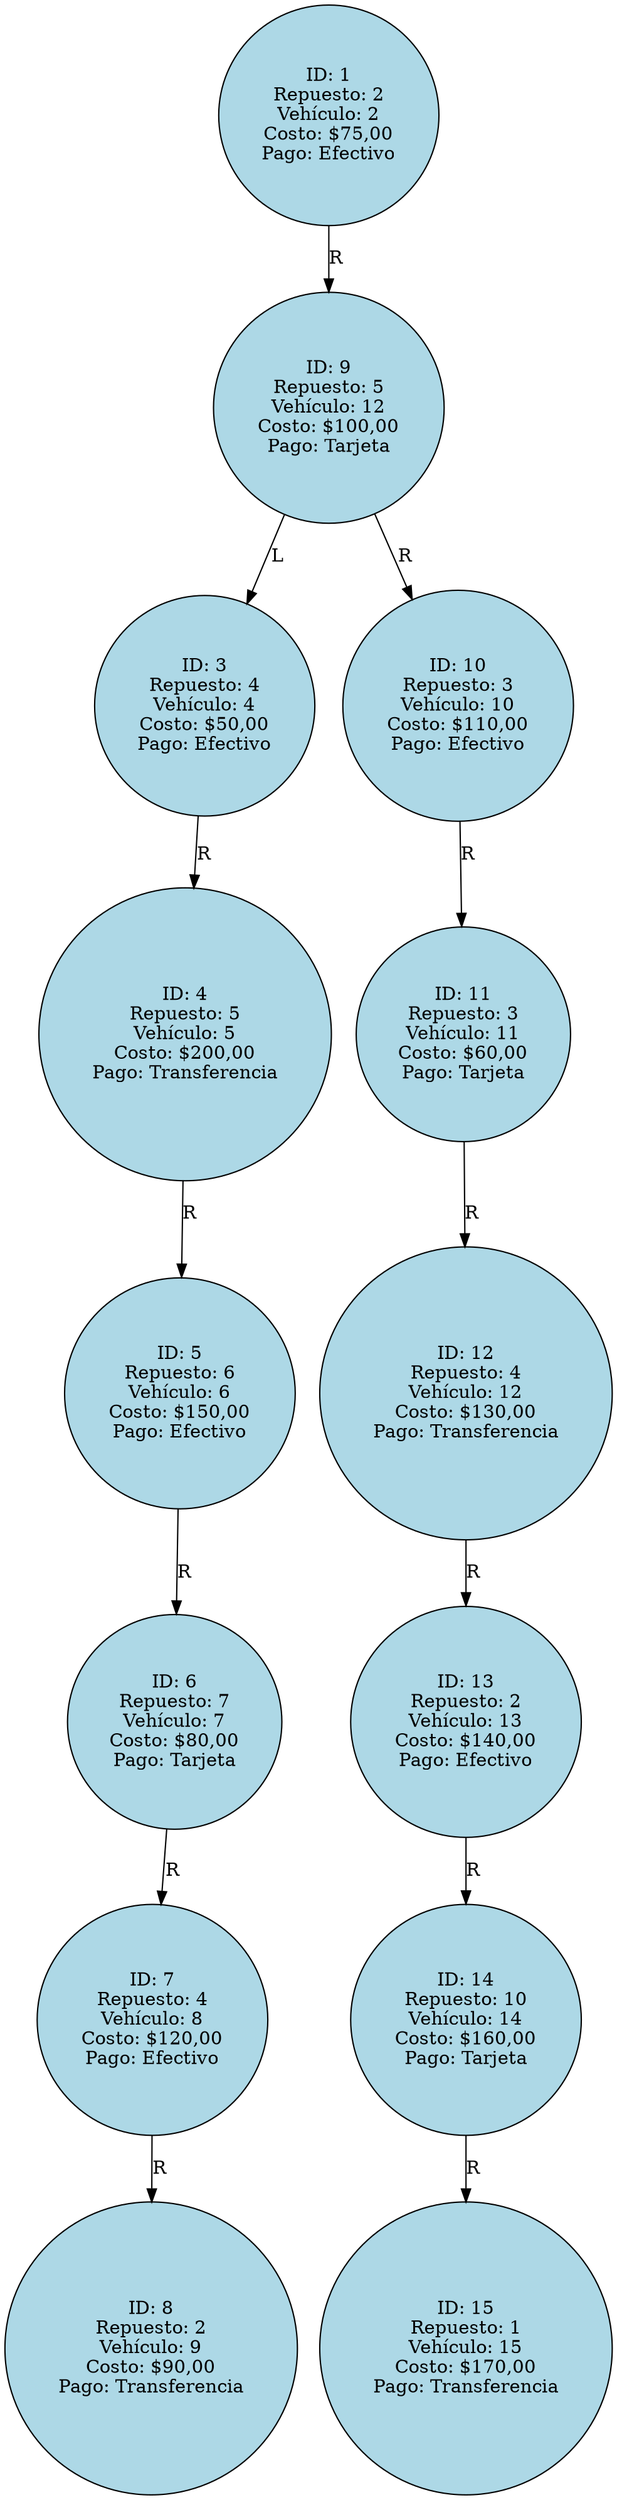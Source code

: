 digraph G {
node [shape=circle, style=filled, fillcolor=lightblue];
rankdir=TB;
node1 [label="ID: 1\nRepuesto: 2\nVehículo: 2\nCosto: $75,00\nPago: Efectivo"];
node9 [label="ID: 9\nRepuesto: 5\nVehículo: 12\nCosto: $100,00\nPago: Tarjeta"];
node3 [label="ID: 3\nRepuesto: 4\nVehículo: 4\nCosto: $50,00\nPago: Efectivo"];
node4 [label="ID: 4\nRepuesto: 5\nVehículo: 5\nCosto: $200,00\nPago: Transferencia"];
node5 [label="ID: 5\nRepuesto: 6\nVehículo: 6\nCosto: $150,00\nPago: Efectivo"];
node6 [label="ID: 6\nRepuesto: 7\nVehículo: 7\nCosto: $80,00\nPago: Tarjeta"];
node7 [label="ID: 7\nRepuesto: 4\nVehículo: 8\nCosto: $120,00\nPago: Efectivo"];
node8 [label="ID: 8\nRepuesto: 2\nVehículo: 9\nCosto: $90,00\nPago: Transferencia"];
node10 [label="ID: 10\nRepuesto: 3\nVehículo: 10\nCosto: $110,00\nPago: Efectivo"];
node11 [label="ID: 11\nRepuesto: 3\nVehículo: 11\nCosto: $60,00\nPago: Tarjeta"];
node12 [label="ID: 12\nRepuesto: 4\nVehículo: 12\nCosto: $130,00\nPago: Transferencia"];
node13 [label="ID: 13\nRepuesto: 2\nVehículo: 13\nCosto: $140,00\nPago: Efectivo"];
node14 [label="ID: 14\nRepuesto: 10\nVehículo: 14\nCosto: $160,00\nPago: Tarjeta"];
node15 [label="ID: 15\nRepuesto: 1\nVehículo: 15\nCosto: $170,00\nPago: Transferencia"];
node1 -> node9 [label="R"];
node9 -> node3 [label="L"];
node9 -> node10 [label="R"];
node3 -> node4 [label="R"];
node4 -> node5 [label="R"];
node5 -> node6 [label="R"];
node6 -> node7 [label="R"];
node7 -> node8 [label="R"];
node10 -> node11 [label="R"];
node11 -> node12 [label="R"];
node12 -> node13 [label="R"];
node13 -> node14 [label="R"];
node14 -> node15 [label="R"];
}

